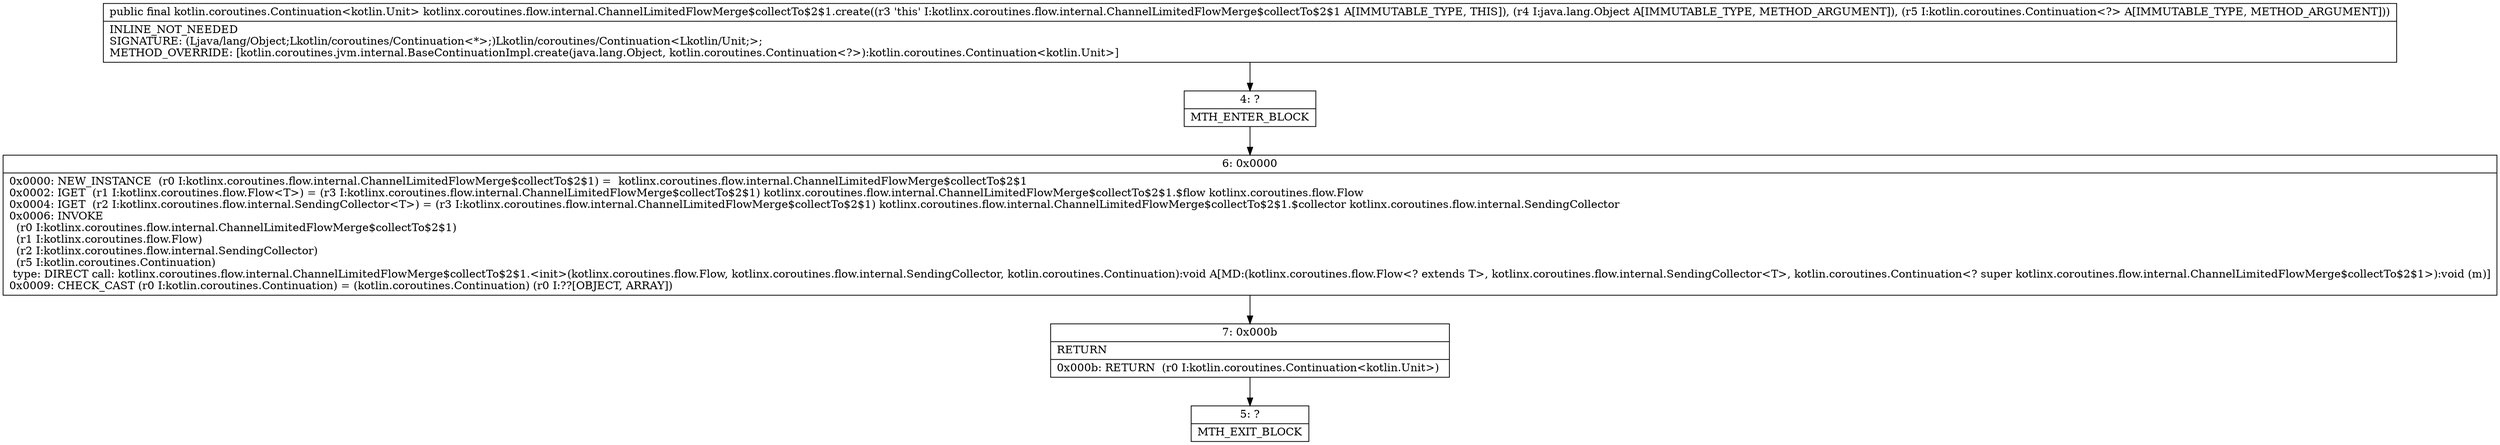 digraph "CFG forkotlinx.coroutines.flow.internal.ChannelLimitedFlowMerge$collectTo$2$1.create(Ljava\/lang\/Object;Lkotlin\/coroutines\/Continuation;)Lkotlin\/coroutines\/Continuation;" {
Node_4 [shape=record,label="{4\:\ ?|MTH_ENTER_BLOCK\l}"];
Node_6 [shape=record,label="{6\:\ 0x0000|0x0000: NEW_INSTANCE  (r0 I:kotlinx.coroutines.flow.internal.ChannelLimitedFlowMerge$collectTo$2$1) =  kotlinx.coroutines.flow.internal.ChannelLimitedFlowMerge$collectTo$2$1 \l0x0002: IGET  (r1 I:kotlinx.coroutines.flow.Flow\<T\>) = (r3 I:kotlinx.coroutines.flow.internal.ChannelLimitedFlowMerge$collectTo$2$1) kotlinx.coroutines.flow.internal.ChannelLimitedFlowMerge$collectTo$2$1.$flow kotlinx.coroutines.flow.Flow \l0x0004: IGET  (r2 I:kotlinx.coroutines.flow.internal.SendingCollector\<T\>) = (r3 I:kotlinx.coroutines.flow.internal.ChannelLimitedFlowMerge$collectTo$2$1) kotlinx.coroutines.flow.internal.ChannelLimitedFlowMerge$collectTo$2$1.$collector kotlinx.coroutines.flow.internal.SendingCollector \l0x0006: INVOKE  \l  (r0 I:kotlinx.coroutines.flow.internal.ChannelLimitedFlowMerge$collectTo$2$1)\l  (r1 I:kotlinx.coroutines.flow.Flow)\l  (r2 I:kotlinx.coroutines.flow.internal.SendingCollector)\l  (r5 I:kotlin.coroutines.Continuation)\l type: DIRECT call: kotlinx.coroutines.flow.internal.ChannelLimitedFlowMerge$collectTo$2$1.\<init\>(kotlinx.coroutines.flow.Flow, kotlinx.coroutines.flow.internal.SendingCollector, kotlin.coroutines.Continuation):void A[MD:(kotlinx.coroutines.flow.Flow\<? extends T\>, kotlinx.coroutines.flow.internal.SendingCollector\<T\>, kotlin.coroutines.Continuation\<? super kotlinx.coroutines.flow.internal.ChannelLimitedFlowMerge$collectTo$2$1\>):void (m)]\l0x0009: CHECK_CAST (r0 I:kotlin.coroutines.Continuation) = (kotlin.coroutines.Continuation) (r0 I:??[OBJECT, ARRAY]) \l}"];
Node_7 [shape=record,label="{7\:\ 0x000b|RETURN\l|0x000b: RETURN  (r0 I:kotlin.coroutines.Continuation\<kotlin.Unit\>) \l}"];
Node_5 [shape=record,label="{5\:\ ?|MTH_EXIT_BLOCK\l}"];
MethodNode[shape=record,label="{public final kotlin.coroutines.Continuation\<kotlin.Unit\> kotlinx.coroutines.flow.internal.ChannelLimitedFlowMerge$collectTo$2$1.create((r3 'this' I:kotlinx.coroutines.flow.internal.ChannelLimitedFlowMerge$collectTo$2$1 A[IMMUTABLE_TYPE, THIS]), (r4 I:java.lang.Object A[IMMUTABLE_TYPE, METHOD_ARGUMENT]), (r5 I:kotlin.coroutines.Continuation\<?\> A[IMMUTABLE_TYPE, METHOD_ARGUMENT]))  | INLINE_NOT_NEEDED\lSIGNATURE: (Ljava\/lang\/Object;Lkotlin\/coroutines\/Continuation\<*\>;)Lkotlin\/coroutines\/Continuation\<Lkotlin\/Unit;\>;\lMETHOD_OVERRIDE: [kotlin.coroutines.jvm.internal.BaseContinuationImpl.create(java.lang.Object, kotlin.coroutines.Continuation\<?\>):kotlin.coroutines.Continuation\<kotlin.Unit\>]\l}"];
MethodNode -> Node_4;Node_4 -> Node_6;
Node_6 -> Node_7;
Node_7 -> Node_5;
}

